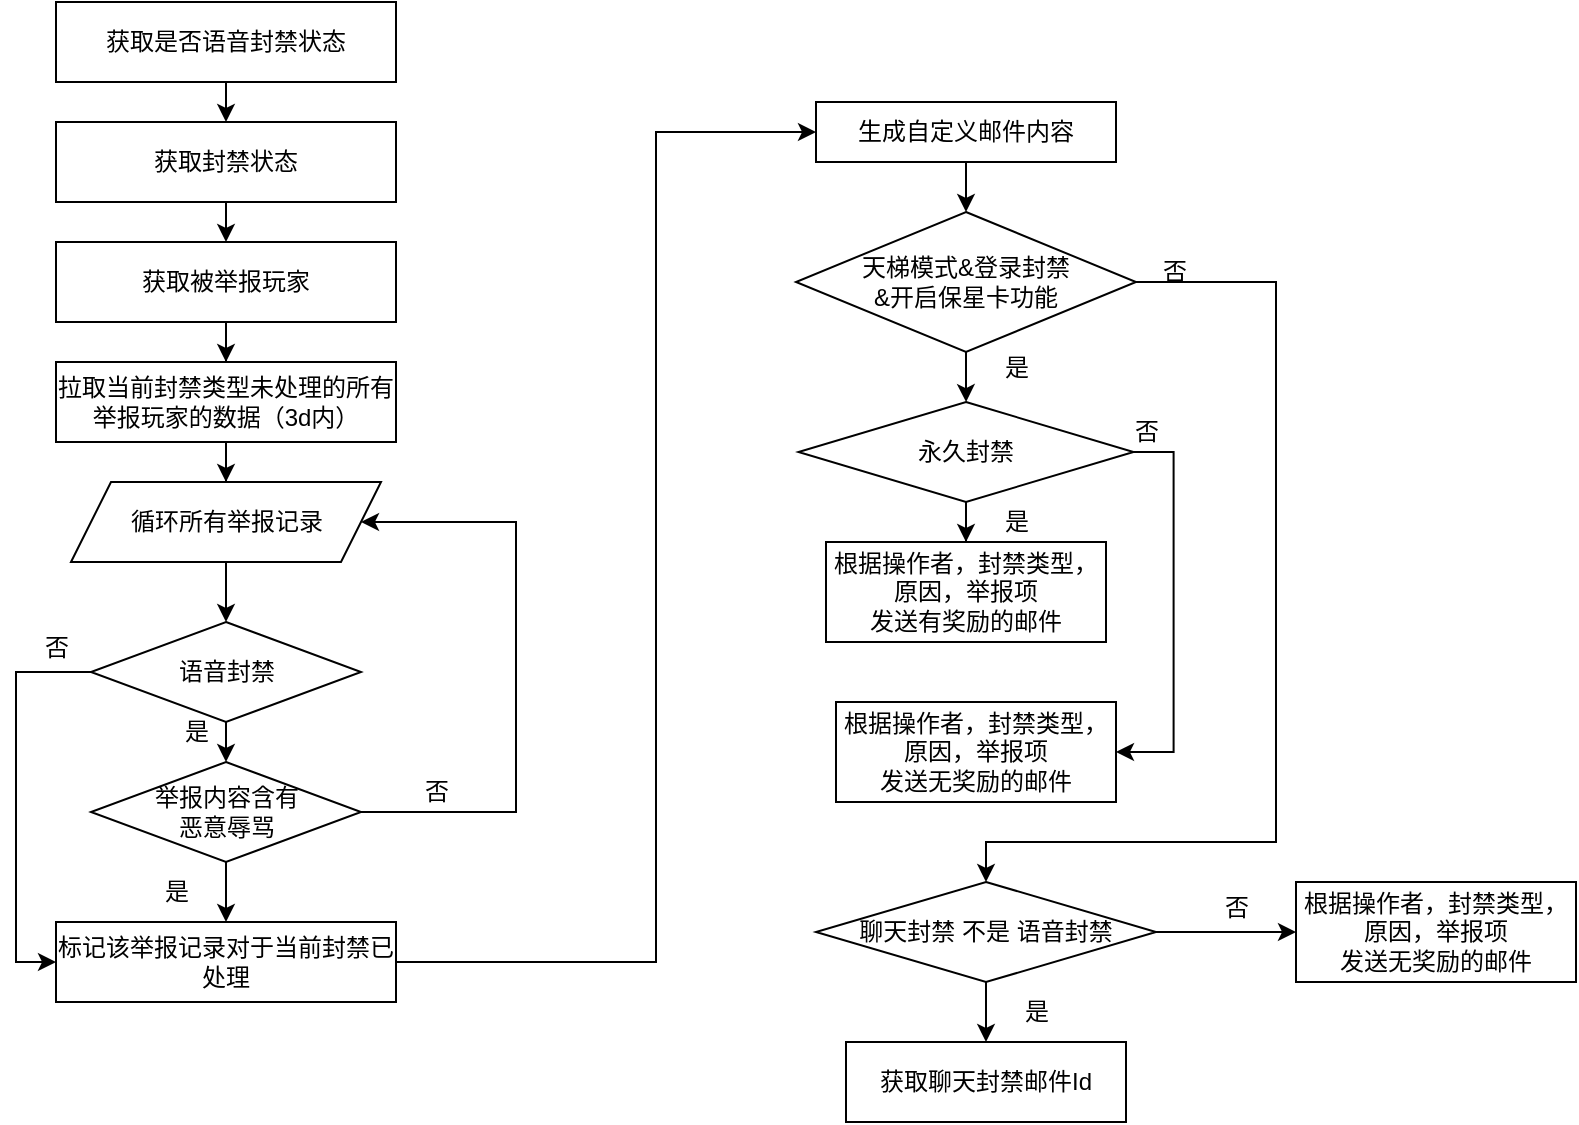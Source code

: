 <mxfile version="24.7.13">
  <diagram name="第 1 页" id="4FSL3MRzxva0yucp-lYa">
    <mxGraphModel dx="1434" dy="746" grid="1" gridSize="10" guides="1" tooltips="1" connect="1" arrows="1" fold="1" page="1" pageScale="1" pageWidth="4681" pageHeight="3300" math="0" shadow="0">
      <root>
        <mxCell id="0" />
        <mxCell id="1" parent="0" />
        <mxCell id="Age2WlZFDnUI9IWk4CiQ-43" style="edgeStyle=orthogonalEdgeStyle;rounded=0;orthogonalLoop=1;jettySize=auto;html=1;exitX=0.5;exitY=1;exitDx=0;exitDy=0;entryX=0.5;entryY=0;entryDx=0;entryDy=0;" edge="1" parent="1" source="Age2WlZFDnUI9IWk4CiQ-1" target="Age2WlZFDnUI9IWk4CiQ-2">
          <mxGeometry relative="1" as="geometry" />
        </mxCell>
        <mxCell id="Age2WlZFDnUI9IWk4CiQ-1" value="获取是否语音封禁状态" style="rounded=0;whiteSpace=wrap;html=1;" vertex="1" parent="1">
          <mxGeometry x="260" y="80" width="170" height="40" as="geometry" />
        </mxCell>
        <mxCell id="Age2WlZFDnUI9IWk4CiQ-44" style="edgeStyle=orthogonalEdgeStyle;rounded=0;orthogonalLoop=1;jettySize=auto;html=1;exitX=0.5;exitY=1;exitDx=0;exitDy=0;entryX=0.5;entryY=0;entryDx=0;entryDy=0;" edge="1" parent="1" source="Age2WlZFDnUI9IWk4CiQ-2" target="Age2WlZFDnUI9IWk4CiQ-3">
          <mxGeometry relative="1" as="geometry" />
        </mxCell>
        <mxCell id="Age2WlZFDnUI9IWk4CiQ-2" value="获取封禁状态" style="rounded=0;whiteSpace=wrap;html=1;" vertex="1" parent="1">
          <mxGeometry x="260" y="140" width="170" height="40" as="geometry" />
        </mxCell>
        <mxCell id="Age2WlZFDnUI9IWk4CiQ-45" style="edgeStyle=orthogonalEdgeStyle;rounded=0;orthogonalLoop=1;jettySize=auto;html=1;exitX=0.5;exitY=1;exitDx=0;exitDy=0;" edge="1" parent="1" source="Age2WlZFDnUI9IWk4CiQ-3" target="Age2WlZFDnUI9IWk4CiQ-4">
          <mxGeometry relative="1" as="geometry" />
        </mxCell>
        <mxCell id="Age2WlZFDnUI9IWk4CiQ-3" value="获取被举报玩家" style="rounded=0;whiteSpace=wrap;html=1;" vertex="1" parent="1">
          <mxGeometry x="260" y="200" width="170" height="40" as="geometry" />
        </mxCell>
        <mxCell id="Age2WlZFDnUI9IWk4CiQ-46" style="edgeStyle=orthogonalEdgeStyle;rounded=0;orthogonalLoop=1;jettySize=auto;html=1;exitX=0.5;exitY=1;exitDx=0;exitDy=0;" edge="1" parent="1" source="Age2WlZFDnUI9IWk4CiQ-4" target="Age2WlZFDnUI9IWk4CiQ-9">
          <mxGeometry relative="1" as="geometry" />
        </mxCell>
        <mxCell id="Age2WlZFDnUI9IWk4CiQ-4" value="拉取当前封禁类型未处理的所有举报玩家的数据（3d内）" style="rounded=0;whiteSpace=wrap;html=1;" vertex="1" parent="1">
          <mxGeometry x="260" y="260" width="170" height="40" as="geometry" />
        </mxCell>
        <mxCell id="Age2WlZFDnUI9IWk4CiQ-22" style="edgeStyle=orthogonalEdgeStyle;rounded=0;orthogonalLoop=1;jettySize=auto;html=1;exitX=0.5;exitY=1;exitDx=0;exitDy=0;entryX=0.5;entryY=0;entryDx=0;entryDy=0;" edge="1" parent="1" source="Age2WlZFDnUI9IWk4CiQ-6" target="Age2WlZFDnUI9IWk4CiQ-8">
          <mxGeometry relative="1" as="geometry" />
        </mxCell>
        <mxCell id="Age2WlZFDnUI9IWk4CiQ-25" style="edgeStyle=orthogonalEdgeStyle;rounded=0;orthogonalLoop=1;jettySize=auto;html=1;exitX=0;exitY=0.5;exitDx=0;exitDy=0;" edge="1" parent="1" source="Age2WlZFDnUI9IWk4CiQ-6" target="Age2WlZFDnUI9IWk4CiQ-10">
          <mxGeometry relative="1" as="geometry">
            <Array as="points">
              <mxPoint x="240" y="415" />
              <mxPoint x="240" y="560" />
            </Array>
          </mxGeometry>
        </mxCell>
        <mxCell id="Age2WlZFDnUI9IWk4CiQ-6" value="语音封禁" style="rhombus;whiteSpace=wrap;html=1;" vertex="1" parent="1">
          <mxGeometry x="277.5" y="390" width="135" height="50" as="geometry" />
        </mxCell>
        <mxCell id="Age2WlZFDnUI9IWk4CiQ-20" style="edgeStyle=orthogonalEdgeStyle;rounded=0;orthogonalLoop=1;jettySize=auto;html=1;exitX=1;exitY=0.5;exitDx=0;exitDy=0;entryX=1;entryY=0.5;entryDx=0;entryDy=0;" edge="1" parent="1" source="Age2WlZFDnUI9IWk4CiQ-8" target="Age2WlZFDnUI9IWk4CiQ-9">
          <mxGeometry relative="1" as="geometry">
            <Array as="points">
              <mxPoint x="490" y="485" />
              <mxPoint x="490" y="340" />
            </Array>
          </mxGeometry>
        </mxCell>
        <mxCell id="Age2WlZFDnUI9IWk4CiQ-27" style="edgeStyle=orthogonalEdgeStyle;rounded=0;orthogonalLoop=1;jettySize=auto;html=1;exitX=0.5;exitY=1;exitDx=0;exitDy=0;" edge="1" parent="1" source="Age2WlZFDnUI9IWk4CiQ-8" target="Age2WlZFDnUI9IWk4CiQ-10">
          <mxGeometry relative="1" as="geometry" />
        </mxCell>
        <mxCell id="Age2WlZFDnUI9IWk4CiQ-8" value="举报内容含有&lt;div&gt;恶意辱骂&lt;/div&gt;" style="rhombus;whiteSpace=wrap;html=1;" vertex="1" parent="1">
          <mxGeometry x="277.5" y="460" width="135" height="50" as="geometry" />
        </mxCell>
        <mxCell id="Age2WlZFDnUI9IWk4CiQ-24" style="edgeStyle=orthogonalEdgeStyle;rounded=0;orthogonalLoop=1;jettySize=auto;html=1;exitX=0.5;exitY=1;exitDx=0;exitDy=0;entryX=0.5;entryY=0;entryDx=0;entryDy=0;" edge="1" parent="1" source="Age2WlZFDnUI9IWk4CiQ-9" target="Age2WlZFDnUI9IWk4CiQ-6">
          <mxGeometry relative="1" as="geometry" />
        </mxCell>
        <mxCell id="Age2WlZFDnUI9IWk4CiQ-9" value="循环所有举报记录" style="shape=parallelogram;perimeter=parallelogramPerimeter;whiteSpace=wrap;html=1;fixedSize=1;" vertex="1" parent="1">
          <mxGeometry x="267.5" y="320" width="155" height="40" as="geometry" />
        </mxCell>
        <mxCell id="Age2WlZFDnUI9IWk4CiQ-29" style="edgeStyle=orthogonalEdgeStyle;rounded=0;orthogonalLoop=1;jettySize=auto;html=1;entryX=0;entryY=0.5;entryDx=0;entryDy=0;" edge="1" parent="1" source="Age2WlZFDnUI9IWk4CiQ-10" target="Age2WlZFDnUI9IWk4CiQ-11">
          <mxGeometry relative="1" as="geometry">
            <Array as="points">
              <mxPoint x="560" y="560" />
              <mxPoint x="560" y="145" />
            </Array>
          </mxGeometry>
        </mxCell>
        <mxCell id="Age2WlZFDnUI9IWk4CiQ-10" value="标记该举报记录对于当前封禁已处理" style="whiteSpace=wrap;html=1;" vertex="1" parent="1">
          <mxGeometry x="260" y="540" width="170" height="40" as="geometry" />
        </mxCell>
        <mxCell id="Age2WlZFDnUI9IWk4CiQ-30" style="edgeStyle=orthogonalEdgeStyle;rounded=0;orthogonalLoop=1;jettySize=auto;html=1;exitX=0.5;exitY=1;exitDx=0;exitDy=0;" edge="1" parent="1" source="Age2WlZFDnUI9IWk4CiQ-11" target="Age2WlZFDnUI9IWk4CiQ-12">
          <mxGeometry relative="1" as="geometry" />
        </mxCell>
        <mxCell id="Age2WlZFDnUI9IWk4CiQ-11" value="生成自定义邮件内容" style="rounded=0;whiteSpace=wrap;html=1;" vertex="1" parent="1">
          <mxGeometry x="640" y="130" width="150" height="30" as="geometry" />
        </mxCell>
        <mxCell id="Age2WlZFDnUI9IWk4CiQ-31" style="edgeStyle=orthogonalEdgeStyle;rounded=0;orthogonalLoop=1;jettySize=auto;html=1;exitX=0.5;exitY=1;exitDx=0;exitDy=0;" edge="1" parent="1" source="Age2WlZFDnUI9IWk4CiQ-12" target="Age2WlZFDnUI9IWk4CiQ-13">
          <mxGeometry relative="1" as="geometry" />
        </mxCell>
        <mxCell id="Age2WlZFDnUI9IWk4CiQ-37" style="edgeStyle=orthogonalEdgeStyle;rounded=0;orthogonalLoop=1;jettySize=auto;html=1;exitX=1;exitY=0.5;exitDx=0;exitDy=0;" edge="1" parent="1" source="Age2WlZFDnUI9IWk4CiQ-12" target="Age2WlZFDnUI9IWk4CiQ-17">
          <mxGeometry relative="1" as="geometry">
            <Array as="points">
              <mxPoint x="870" y="220" />
              <mxPoint x="870" y="500" />
              <mxPoint x="725" y="500" />
            </Array>
          </mxGeometry>
        </mxCell>
        <mxCell id="Age2WlZFDnUI9IWk4CiQ-12" value="天梯模式&amp;amp;登录封禁&lt;div&gt;&amp;amp;开启保星卡功能&lt;/div&gt;" style="rhombus;whiteSpace=wrap;html=1;" vertex="1" parent="1">
          <mxGeometry x="630" y="185" width="170" height="70" as="geometry" />
        </mxCell>
        <mxCell id="Age2WlZFDnUI9IWk4CiQ-33" style="edgeStyle=orthogonalEdgeStyle;rounded=0;orthogonalLoop=1;jettySize=auto;html=1;exitX=0.5;exitY=1;exitDx=0;exitDy=0;" edge="1" parent="1" source="Age2WlZFDnUI9IWk4CiQ-13" target="Age2WlZFDnUI9IWk4CiQ-14">
          <mxGeometry relative="1" as="geometry" />
        </mxCell>
        <mxCell id="Age2WlZFDnUI9IWk4CiQ-35" style="edgeStyle=orthogonalEdgeStyle;rounded=0;orthogonalLoop=1;jettySize=auto;html=1;exitX=1;exitY=0.5;exitDx=0;exitDy=0;entryX=1;entryY=0.5;entryDx=0;entryDy=0;" edge="1" parent="1" source="Age2WlZFDnUI9IWk4CiQ-13" target="Age2WlZFDnUI9IWk4CiQ-15">
          <mxGeometry relative="1" as="geometry" />
        </mxCell>
        <mxCell id="Age2WlZFDnUI9IWk4CiQ-13" value="永久封禁" style="rhombus;whiteSpace=wrap;html=1;" vertex="1" parent="1">
          <mxGeometry x="631.25" y="280" width="167.5" height="50" as="geometry" />
        </mxCell>
        <mxCell id="Age2WlZFDnUI9IWk4CiQ-14" value="&lt;div&gt;根据操作者，封禁类型，原因，举报项&lt;/div&gt;发送有奖励的邮件" style="whiteSpace=wrap;html=1;" vertex="1" parent="1">
          <mxGeometry x="645" y="350" width="140" height="50" as="geometry" />
        </mxCell>
        <mxCell id="Age2WlZFDnUI9IWk4CiQ-15" value="&lt;div&gt;根据操作者，封禁类型，原因，举报项&lt;/div&gt;发送无奖励的邮件" style="whiteSpace=wrap;html=1;" vertex="1" parent="1">
          <mxGeometry x="650" y="430" width="140" height="50" as="geometry" />
        </mxCell>
        <mxCell id="Age2WlZFDnUI9IWk4CiQ-39" style="edgeStyle=orthogonalEdgeStyle;rounded=0;orthogonalLoop=1;jettySize=auto;html=1;exitX=0.5;exitY=1;exitDx=0;exitDy=0;" edge="1" parent="1" source="Age2WlZFDnUI9IWk4CiQ-17" target="Age2WlZFDnUI9IWk4CiQ-18">
          <mxGeometry relative="1" as="geometry" />
        </mxCell>
        <mxCell id="Age2WlZFDnUI9IWk4CiQ-41" style="edgeStyle=orthogonalEdgeStyle;rounded=0;orthogonalLoop=1;jettySize=auto;html=1;exitX=1;exitY=0.5;exitDx=0;exitDy=0;entryX=0;entryY=0.5;entryDx=0;entryDy=0;" edge="1" parent="1" source="Age2WlZFDnUI9IWk4CiQ-17" target="Age2WlZFDnUI9IWk4CiQ-19">
          <mxGeometry relative="1" as="geometry" />
        </mxCell>
        <mxCell id="Age2WlZFDnUI9IWk4CiQ-17" value="聊天封禁 不是 语音封禁" style="rhombus;whiteSpace=wrap;html=1;" vertex="1" parent="1">
          <mxGeometry x="640" y="520" width="170" height="50" as="geometry" />
        </mxCell>
        <mxCell id="Age2WlZFDnUI9IWk4CiQ-18" value="获取聊天封禁邮件Id&lt;div&gt;&lt;/div&gt;" style="whiteSpace=wrap;html=1;" vertex="1" parent="1">
          <mxGeometry x="655" y="600" width="140" height="40" as="geometry" />
        </mxCell>
        <mxCell id="Age2WlZFDnUI9IWk4CiQ-19" value="&lt;div&gt;根据操作者，封禁类型，原因，举报项&lt;/div&gt;发送无奖励的邮件" style="whiteSpace=wrap;html=1;" vertex="1" parent="1">
          <mxGeometry x="880" y="520" width="140" height="50" as="geometry" />
        </mxCell>
        <mxCell id="Age2WlZFDnUI9IWk4CiQ-21" value="否" style="text;html=1;align=center;verticalAlign=middle;resizable=0;points=[];autosize=1;strokeColor=none;fillColor=none;" vertex="1" parent="1">
          <mxGeometry x="430" y="460" width="40" height="30" as="geometry" />
        </mxCell>
        <mxCell id="Age2WlZFDnUI9IWk4CiQ-23" value="是" style="text;html=1;align=center;verticalAlign=middle;resizable=0;points=[];autosize=1;strokeColor=none;fillColor=none;" vertex="1" parent="1">
          <mxGeometry x="310" y="430" width="40" height="30" as="geometry" />
        </mxCell>
        <mxCell id="Age2WlZFDnUI9IWk4CiQ-26" value="否" style="text;html=1;align=center;verticalAlign=middle;resizable=0;points=[];autosize=1;strokeColor=none;fillColor=none;" vertex="1" parent="1">
          <mxGeometry x="240" y="388" width="40" height="30" as="geometry" />
        </mxCell>
        <mxCell id="Age2WlZFDnUI9IWk4CiQ-28" value="是" style="text;html=1;align=center;verticalAlign=middle;resizable=0;points=[];autosize=1;strokeColor=none;fillColor=none;" vertex="1" parent="1">
          <mxGeometry x="300" y="510" width="40" height="30" as="geometry" />
        </mxCell>
        <mxCell id="Age2WlZFDnUI9IWk4CiQ-32" value="是" style="text;html=1;align=center;verticalAlign=middle;resizable=0;points=[];autosize=1;strokeColor=none;fillColor=none;" vertex="1" parent="1">
          <mxGeometry x="720" y="248" width="40" height="30" as="geometry" />
        </mxCell>
        <mxCell id="Age2WlZFDnUI9IWk4CiQ-34" value="是" style="text;html=1;align=center;verticalAlign=middle;resizable=0;points=[];autosize=1;strokeColor=none;fillColor=none;" vertex="1" parent="1">
          <mxGeometry x="720" y="325" width="40" height="30" as="geometry" />
        </mxCell>
        <mxCell id="Age2WlZFDnUI9IWk4CiQ-36" value="否" style="text;html=1;align=center;verticalAlign=middle;resizable=0;points=[];autosize=1;strokeColor=none;fillColor=none;" vertex="1" parent="1">
          <mxGeometry x="785" y="280" width="40" height="30" as="geometry" />
        </mxCell>
        <mxCell id="Age2WlZFDnUI9IWk4CiQ-38" value="否" style="text;html=1;align=center;verticalAlign=middle;resizable=0;points=[];autosize=1;strokeColor=none;fillColor=none;" vertex="1" parent="1">
          <mxGeometry x="798.75" y="200" width="40" height="30" as="geometry" />
        </mxCell>
        <mxCell id="Age2WlZFDnUI9IWk4CiQ-40" value="是" style="text;html=1;align=center;verticalAlign=middle;resizable=0;points=[];autosize=1;strokeColor=none;fillColor=none;" vertex="1" parent="1">
          <mxGeometry x="730" y="570" width="40" height="30" as="geometry" />
        </mxCell>
        <mxCell id="Age2WlZFDnUI9IWk4CiQ-42" value="否" style="text;html=1;align=center;verticalAlign=middle;resizable=0;points=[];autosize=1;strokeColor=none;fillColor=none;" vertex="1" parent="1">
          <mxGeometry x="830" y="518" width="40" height="30" as="geometry" />
        </mxCell>
      </root>
    </mxGraphModel>
  </diagram>
</mxfile>
